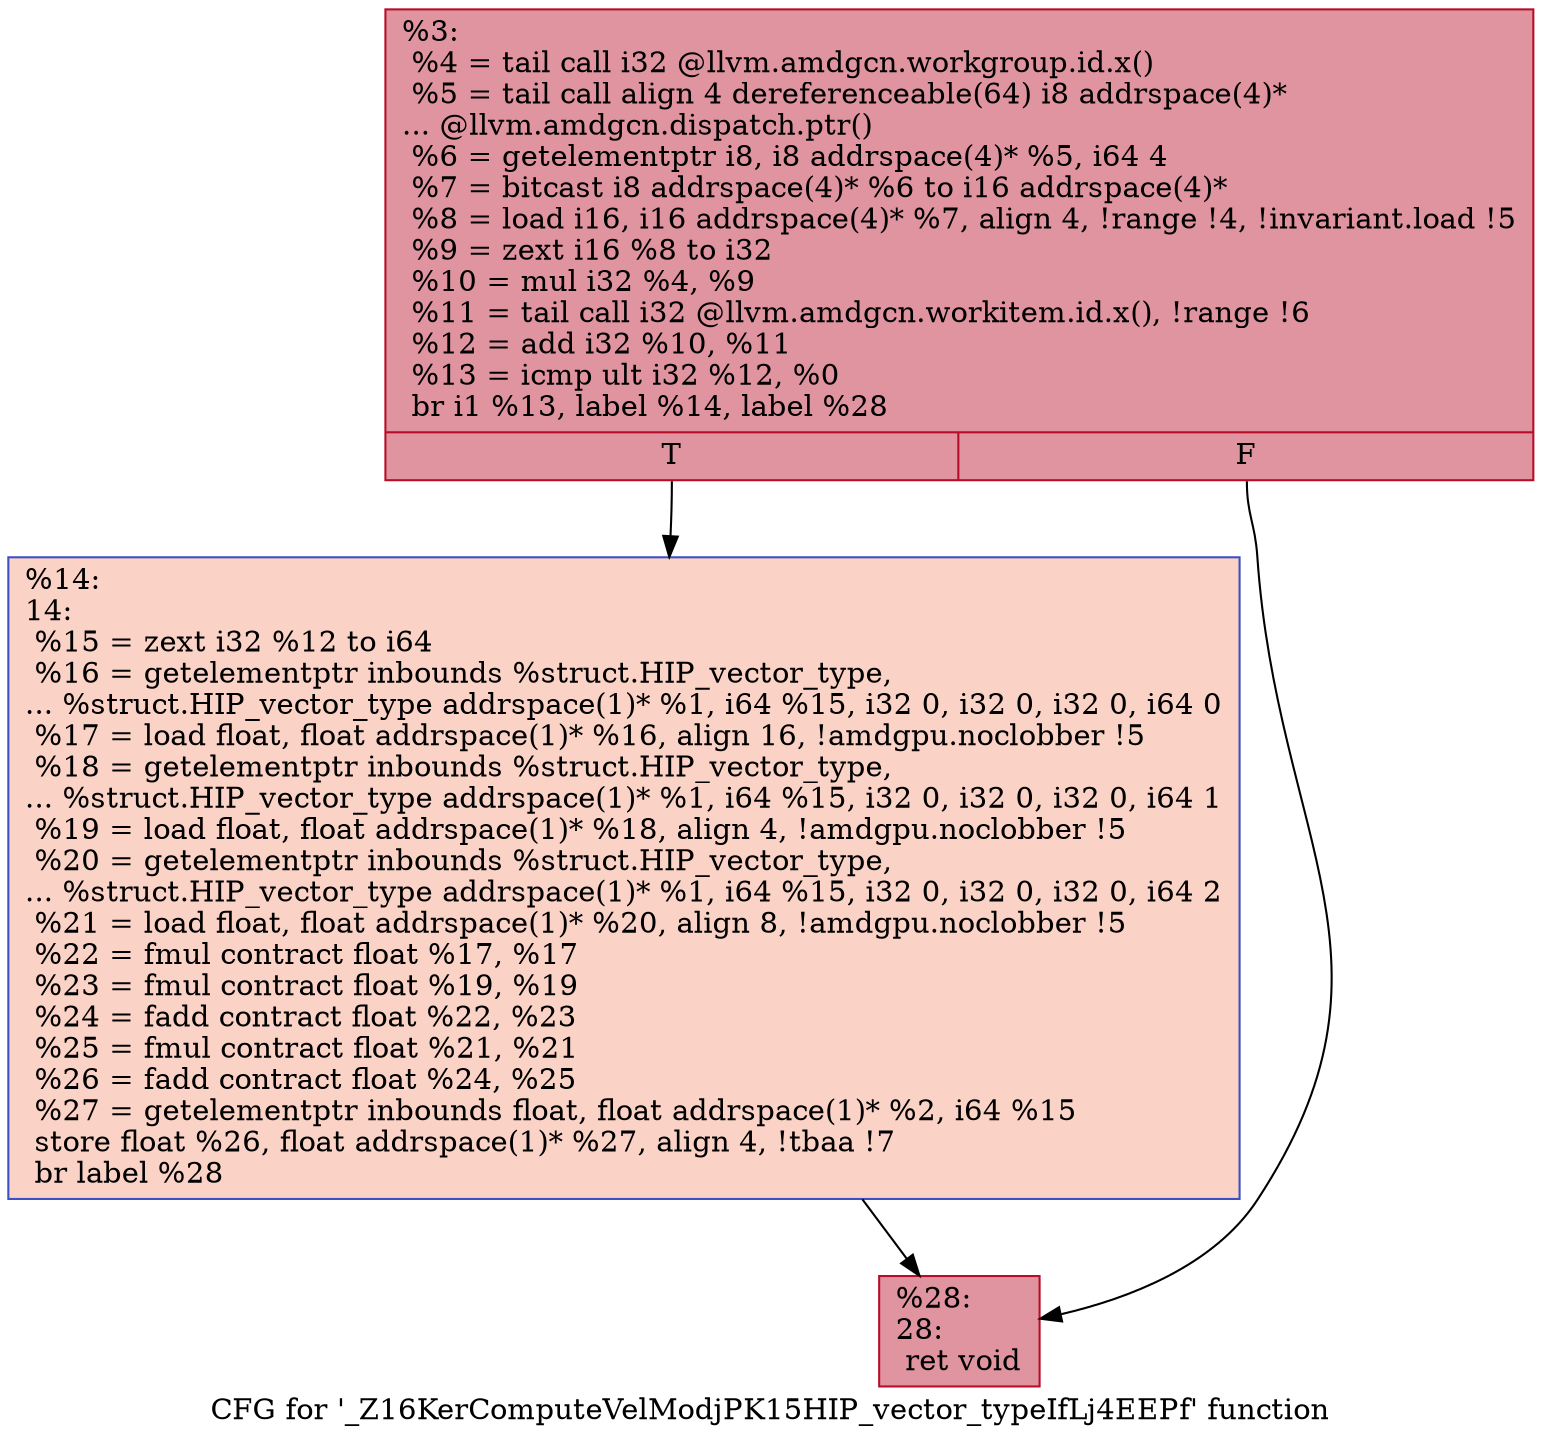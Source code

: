 digraph "CFG for '_Z16KerComputeVelModjPK15HIP_vector_typeIfLj4EEPf' function" {
	label="CFG for '_Z16KerComputeVelModjPK15HIP_vector_typeIfLj4EEPf' function";

	Node0x5c1bc40 [shape=record,color="#b70d28ff", style=filled, fillcolor="#b70d2870",label="{%3:\l  %4 = tail call i32 @llvm.amdgcn.workgroup.id.x()\l  %5 = tail call align 4 dereferenceable(64) i8 addrspace(4)*\l... @llvm.amdgcn.dispatch.ptr()\l  %6 = getelementptr i8, i8 addrspace(4)* %5, i64 4\l  %7 = bitcast i8 addrspace(4)* %6 to i16 addrspace(4)*\l  %8 = load i16, i16 addrspace(4)* %7, align 4, !range !4, !invariant.load !5\l  %9 = zext i16 %8 to i32\l  %10 = mul i32 %4, %9\l  %11 = tail call i32 @llvm.amdgcn.workitem.id.x(), !range !6\l  %12 = add i32 %10, %11\l  %13 = icmp ult i32 %12, %0\l  br i1 %13, label %14, label %28\l|{<s0>T|<s1>F}}"];
	Node0x5c1bc40:s0 -> Node0x5c1dac0;
	Node0x5c1bc40:s1 -> Node0x5c1db50;
	Node0x5c1dac0 [shape=record,color="#3d50c3ff", style=filled, fillcolor="#f59c7d70",label="{%14:\l14:                                               \l  %15 = zext i32 %12 to i64\l  %16 = getelementptr inbounds %struct.HIP_vector_type,\l... %struct.HIP_vector_type addrspace(1)* %1, i64 %15, i32 0, i32 0, i32 0, i64 0\l  %17 = load float, float addrspace(1)* %16, align 16, !amdgpu.noclobber !5\l  %18 = getelementptr inbounds %struct.HIP_vector_type,\l... %struct.HIP_vector_type addrspace(1)* %1, i64 %15, i32 0, i32 0, i32 0, i64 1\l  %19 = load float, float addrspace(1)* %18, align 4, !amdgpu.noclobber !5\l  %20 = getelementptr inbounds %struct.HIP_vector_type,\l... %struct.HIP_vector_type addrspace(1)* %1, i64 %15, i32 0, i32 0, i32 0, i64 2\l  %21 = load float, float addrspace(1)* %20, align 8, !amdgpu.noclobber !5\l  %22 = fmul contract float %17, %17\l  %23 = fmul contract float %19, %19\l  %24 = fadd contract float %22, %23\l  %25 = fmul contract float %21, %21\l  %26 = fadd contract float %24, %25\l  %27 = getelementptr inbounds float, float addrspace(1)* %2, i64 %15\l  store float %26, float addrspace(1)* %27, align 4, !tbaa !7\l  br label %28\l}"];
	Node0x5c1dac0 -> Node0x5c1db50;
	Node0x5c1db50 [shape=record,color="#b70d28ff", style=filled, fillcolor="#b70d2870",label="{%28:\l28:                                               \l  ret void\l}"];
}
